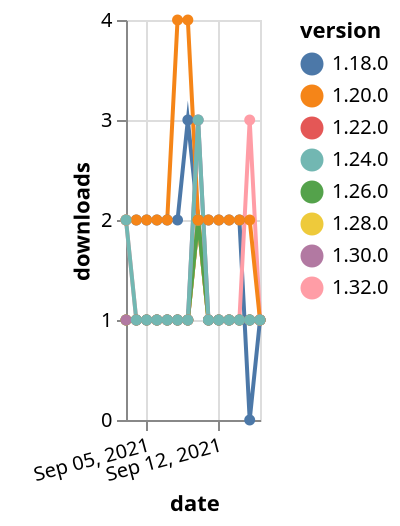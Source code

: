 {"$schema": "https://vega.github.io/schema/vega-lite/v5.json", "description": "A simple bar chart with embedded data.", "data": {"values": [{"date": "2021-09-03", "total": 2303, "delta": 2, "version": "1.18.0"}, {"date": "2021-09-04", "total": 2305, "delta": 2, "version": "1.18.0"}, {"date": "2021-09-05", "total": 2307, "delta": 2, "version": "1.18.0"}, {"date": "2021-09-06", "total": 2309, "delta": 2, "version": "1.18.0"}, {"date": "2021-09-07", "total": 2311, "delta": 2, "version": "1.18.0"}, {"date": "2021-09-08", "total": 2313, "delta": 2, "version": "1.18.0"}, {"date": "2021-09-09", "total": 2316, "delta": 3, "version": "1.18.0"}, {"date": "2021-09-10", "total": 2318, "delta": 2, "version": "1.18.0"}, {"date": "2021-09-11", "total": 2320, "delta": 2, "version": "1.18.0"}, {"date": "2021-09-12", "total": 2322, "delta": 2, "version": "1.18.0"}, {"date": "2021-09-13", "total": 2324, "delta": 2, "version": "1.18.0"}, {"date": "2021-09-14", "total": 2326, "delta": 2, "version": "1.18.0"}, {"date": "2021-09-15", "total": 2326, "delta": 0, "version": "1.18.0"}, {"date": "2021-09-16", "total": 2327, "delta": 1, "version": "1.18.0"}, {"date": "2021-09-03", "total": 115, "delta": 2, "version": "1.32.0"}, {"date": "2021-09-04", "total": 116, "delta": 1, "version": "1.32.0"}, {"date": "2021-09-05", "total": 117, "delta": 1, "version": "1.32.0"}, {"date": "2021-09-06", "total": 118, "delta": 1, "version": "1.32.0"}, {"date": "2021-09-07", "total": 119, "delta": 1, "version": "1.32.0"}, {"date": "2021-09-08", "total": 120, "delta": 1, "version": "1.32.0"}, {"date": "2021-09-09", "total": 121, "delta": 1, "version": "1.32.0"}, {"date": "2021-09-10", "total": 123, "delta": 2, "version": "1.32.0"}, {"date": "2021-09-11", "total": 124, "delta": 1, "version": "1.32.0"}, {"date": "2021-09-12", "total": 125, "delta": 1, "version": "1.32.0"}, {"date": "2021-09-13", "total": 126, "delta": 1, "version": "1.32.0"}, {"date": "2021-09-14", "total": 127, "delta": 1, "version": "1.32.0"}, {"date": "2021-09-15", "total": 130, "delta": 3, "version": "1.32.0"}, {"date": "2021-09-16", "total": 131, "delta": 1, "version": "1.32.0"}, {"date": "2021-09-03", "total": 234, "delta": 1, "version": "1.22.0"}, {"date": "2021-09-04", "total": 235, "delta": 1, "version": "1.22.0"}, {"date": "2021-09-05", "total": 236, "delta": 1, "version": "1.22.0"}, {"date": "2021-09-06", "total": 237, "delta": 1, "version": "1.22.0"}, {"date": "2021-09-07", "total": 238, "delta": 1, "version": "1.22.0"}, {"date": "2021-09-08", "total": 239, "delta": 1, "version": "1.22.0"}, {"date": "2021-09-09", "total": 240, "delta": 1, "version": "1.22.0"}, {"date": "2021-09-10", "total": 242, "delta": 2, "version": "1.22.0"}, {"date": "2021-09-11", "total": 243, "delta": 1, "version": "1.22.0"}, {"date": "2021-09-12", "total": 244, "delta": 1, "version": "1.22.0"}, {"date": "2021-09-13", "total": 245, "delta": 1, "version": "1.22.0"}, {"date": "2021-09-14", "total": 246, "delta": 1, "version": "1.22.0"}, {"date": "2021-09-15", "total": 247, "delta": 1, "version": "1.22.0"}, {"date": "2021-09-16", "total": 248, "delta": 1, "version": "1.22.0"}, {"date": "2021-09-03", "total": 155, "delta": 1, "version": "1.28.0"}, {"date": "2021-09-04", "total": 156, "delta": 1, "version": "1.28.0"}, {"date": "2021-09-05", "total": 157, "delta": 1, "version": "1.28.0"}, {"date": "2021-09-06", "total": 158, "delta": 1, "version": "1.28.0"}, {"date": "2021-09-07", "total": 159, "delta": 1, "version": "1.28.0"}, {"date": "2021-09-08", "total": 160, "delta": 1, "version": "1.28.0"}, {"date": "2021-09-09", "total": 161, "delta": 1, "version": "1.28.0"}, {"date": "2021-09-10", "total": 163, "delta": 2, "version": "1.28.0"}, {"date": "2021-09-11", "total": 164, "delta": 1, "version": "1.28.0"}, {"date": "2021-09-12", "total": 165, "delta": 1, "version": "1.28.0"}, {"date": "2021-09-13", "total": 166, "delta": 1, "version": "1.28.0"}, {"date": "2021-09-14", "total": 167, "delta": 1, "version": "1.28.0"}, {"date": "2021-09-15", "total": 168, "delta": 1, "version": "1.28.0"}, {"date": "2021-09-16", "total": 169, "delta": 1, "version": "1.28.0"}, {"date": "2021-09-03", "total": 178, "delta": 1, "version": "1.26.0"}, {"date": "2021-09-04", "total": 179, "delta": 1, "version": "1.26.0"}, {"date": "2021-09-05", "total": 180, "delta": 1, "version": "1.26.0"}, {"date": "2021-09-06", "total": 181, "delta": 1, "version": "1.26.0"}, {"date": "2021-09-07", "total": 182, "delta": 1, "version": "1.26.0"}, {"date": "2021-09-08", "total": 183, "delta": 1, "version": "1.26.0"}, {"date": "2021-09-09", "total": 184, "delta": 1, "version": "1.26.0"}, {"date": "2021-09-10", "total": 186, "delta": 2, "version": "1.26.0"}, {"date": "2021-09-11", "total": 187, "delta": 1, "version": "1.26.0"}, {"date": "2021-09-12", "total": 188, "delta": 1, "version": "1.26.0"}, {"date": "2021-09-13", "total": 189, "delta": 1, "version": "1.26.0"}, {"date": "2021-09-14", "total": 190, "delta": 1, "version": "1.26.0"}, {"date": "2021-09-15", "total": 191, "delta": 1, "version": "1.26.0"}, {"date": "2021-09-16", "total": 192, "delta": 1, "version": "1.26.0"}, {"date": "2021-09-03", "total": 2414, "delta": 2, "version": "1.20.0"}, {"date": "2021-09-04", "total": 2416, "delta": 2, "version": "1.20.0"}, {"date": "2021-09-05", "total": 2418, "delta": 2, "version": "1.20.0"}, {"date": "2021-09-06", "total": 2420, "delta": 2, "version": "1.20.0"}, {"date": "2021-09-07", "total": 2422, "delta": 2, "version": "1.20.0"}, {"date": "2021-09-08", "total": 2426, "delta": 4, "version": "1.20.0"}, {"date": "2021-09-09", "total": 2430, "delta": 4, "version": "1.20.0"}, {"date": "2021-09-10", "total": 2432, "delta": 2, "version": "1.20.0"}, {"date": "2021-09-11", "total": 2434, "delta": 2, "version": "1.20.0"}, {"date": "2021-09-12", "total": 2436, "delta": 2, "version": "1.20.0"}, {"date": "2021-09-13", "total": 2438, "delta": 2, "version": "1.20.0"}, {"date": "2021-09-14", "total": 2440, "delta": 2, "version": "1.20.0"}, {"date": "2021-09-15", "total": 2442, "delta": 2, "version": "1.20.0"}, {"date": "2021-09-16", "total": 2443, "delta": 1, "version": "1.20.0"}, {"date": "2021-09-03", "total": 172, "delta": 1, "version": "1.30.0"}, {"date": "2021-09-04", "total": 173, "delta": 1, "version": "1.30.0"}, {"date": "2021-09-05", "total": 174, "delta": 1, "version": "1.30.0"}, {"date": "2021-09-06", "total": 175, "delta": 1, "version": "1.30.0"}, {"date": "2021-09-07", "total": 176, "delta": 1, "version": "1.30.0"}, {"date": "2021-09-08", "total": 177, "delta": 1, "version": "1.30.0"}, {"date": "2021-09-09", "total": 178, "delta": 1, "version": "1.30.0"}, {"date": "2021-09-10", "total": 181, "delta": 3, "version": "1.30.0"}, {"date": "2021-09-11", "total": 182, "delta": 1, "version": "1.30.0"}, {"date": "2021-09-12", "total": 183, "delta": 1, "version": "1.30.0"}, {"date": "2021-09-13", "total": 184, "delta": 1, "version": "1.30.0"}, {"date": "2021-09-14", "total": 185, "delta": 1, "version": "1.30.0"}, {"date": "2021-09-15", "total": 186, "delta": 1, "version": "1.30.0"}, {"date": "2021-09-16", "total": 187, "delta": 1, "version": "1.30.0"}, {"date": "2021-09-03", "total": 308, "delta": 2, "version": "1.24.0"}, {"date": "2021-09-04", "total": 309, "delta": 1, "version": "1.24.0"}, {"date": "2021-09-05", "total": 310, "delta": 1, "version": "1.24.0"}, {"date": "2021-09-06", "total": 311, "delta": 1, "version": "1.24.0"}, {"date": "2021-09-07", "total": 312, "delta": 1, "version": "1.24.0"}, {"date": "2021-09-08", "total": 313, "delta": 1, "version": "1.24.0"}, {"date": "2021-09-09", "total": 314, "delta": 1, "version": "1.24.0"}, {"date": "2021-09-10", "total": 317, "delta": 3, "version": "1.24.0"}, {"date": "2021-09-11", "total": 318, "delta": 1, "version": "1.24.0"}, {"date": "2021-09-12", "total": 319, "delta": 1, "version": "1.24.0"}, {"date": "2021-09-13", "total": 320, "delta": 1, "version": "1.24.0"}, {"date": "2021-09-14", "total": 321, "delta": 1, "version": "1.24.0"}, {"date": "2021-09-15", "total": 322, "delta": 1, "version": "1.24.0"}, {"date": "2021-09-16", "total": 323, "delta": 1, "version": "1.24.0"}]}, "width": "container", "mark": {"type": "line", "point": {"filled": true}}, "encoding": {"x": {"field": "date", "type": "temporal", "timeUnit": "yearmonthdate", "title": "date", "axis": {"labelAngle": -15}}, "y": {"field": "delta", "type": "quantitative", "title": "downloads"}, "color": {"field": "version", "type": "nominal"}, "tooltip": {"field": "delta"}}}